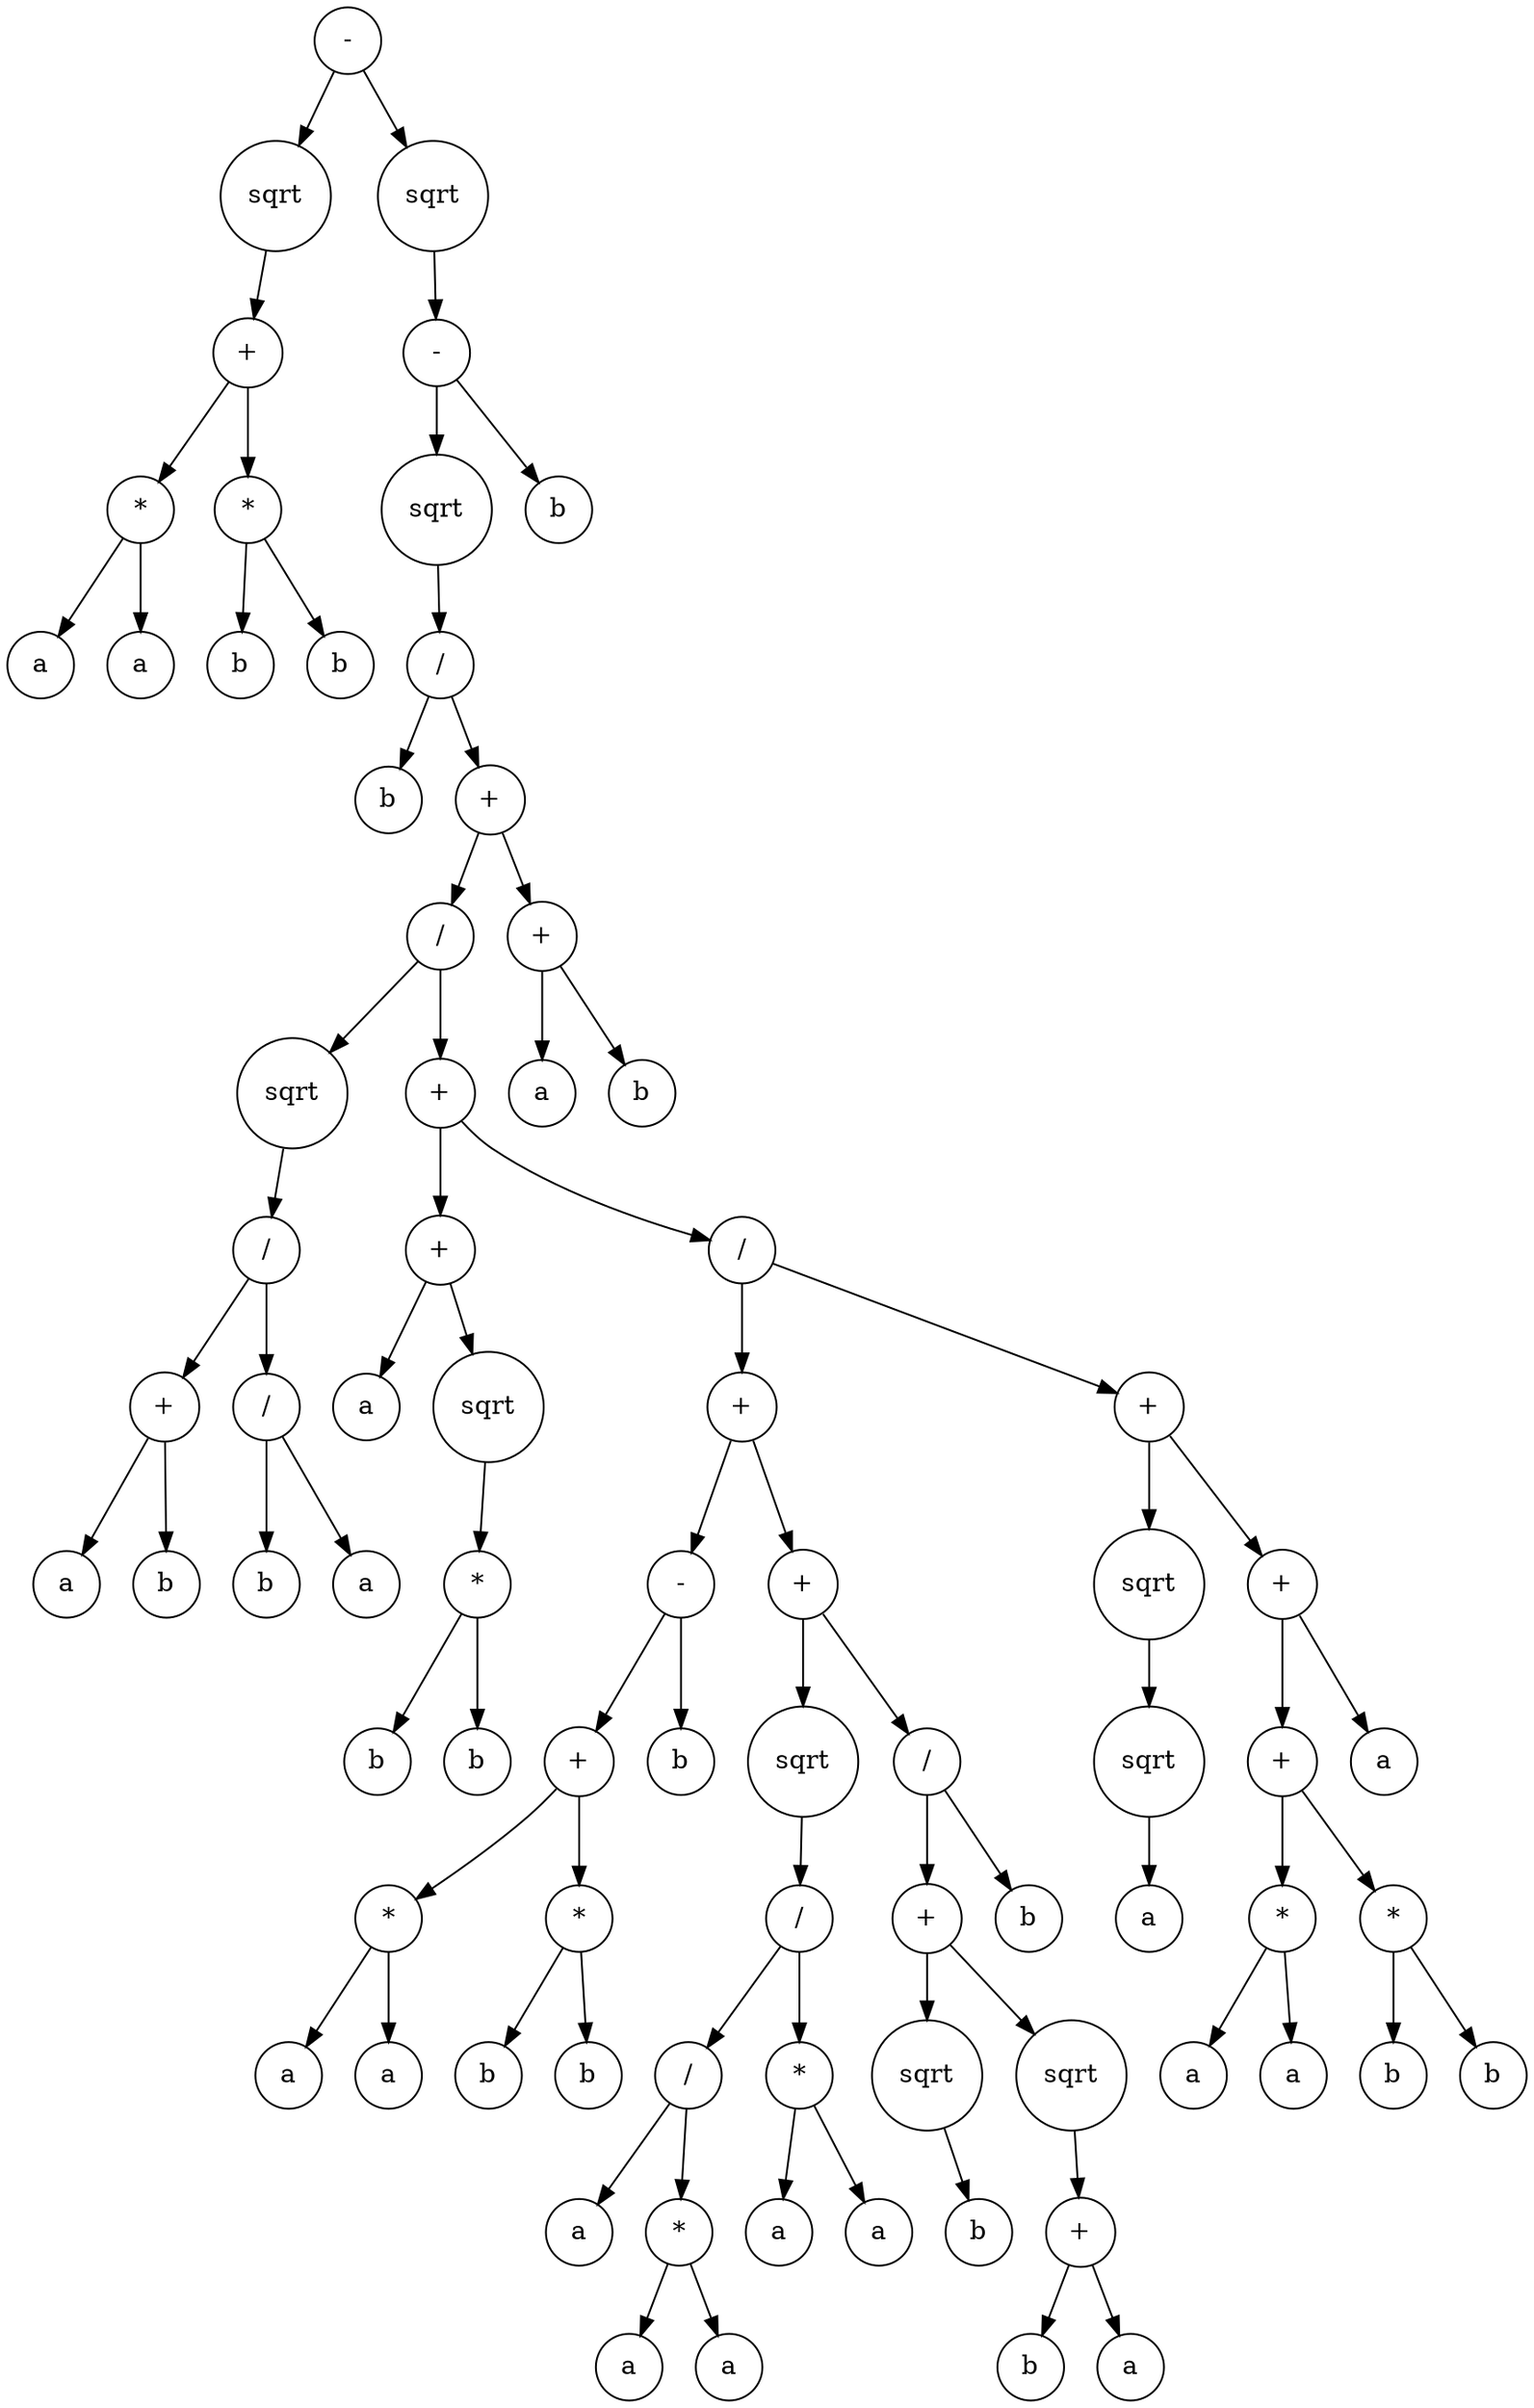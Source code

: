 digraph g {
graph [ordering=out];
node [shape=circle];
n[label = "-"];
n0[label = "sqrt"];
n00[label = "+"];
n000[label = "*"];
n0000[label = "a"];
n000 -> n0000;
n0001[label = "a"];
n000 -> n0001;
n00 -> n000;
n001[label = "*"];
n0010[label = "b"];
n001 -> n0010;
n0011[label = "b"];
n001 -> n0011;
n00 -> n001;
n0 -> n00;
n -> n0;
n1[label = "sqrt"];
n10[label = "-"];
n100[label = "sqrt"];
n1000[label = "/"];
n10000[label = "b"];
n1000 -> n10000;
n10001[label = "+"];
n100010[label = "/"];
n1000100[label = "sqrt"];
n10001000[label = "/"];
n100010000[label = "+"];
n1000100000[label = "a"];
n100010000 -> n1000100000;
n1000100001[label = "b"];
n100010000 -> n1000100001;
n10001000 -> n100010000;
n100010001[label = "/"];
n1000100010[label = "b"];
n100010001 -> n1000100010;
n1000100011[label = "a"];
n100010001 -> n1000100011;
n10001000 -> n100010001;
n1000100 -> n10001000;
n100010 -> n1000100;
n1000101[label = "+"];
n10001010[label = "+"];
n100010100[label = "a"];
n10001010 -> n100010100;
n100010101[label = "sqrt"];
n1000101010[label = "*"];
n10001010100[label = "b"];
n1000101010 -> n10001010100;
n10001010101[label = "b"];
n1000101010 -> n10001010101;
n100010101 -> n1000101010;
n10001010 -> n100010101;
n1000101 -> n10001010;
n10001011[label = "/"];
n100010110[label = "+"];
n1000101100[label = "-"];
n10001011000[label = "+"];
n100010110000[label = "*"];
n1000101100000[label = "a"];
n100010110000 -> n1000101100000;
n1000101100001[label = "a"];
n100010110000 -> n1000101100001;
n10001011000 -> n100010110000;
n100010110001[label = "*"];
n1000101100010[label = "b"];
n100010110001 -> n1000101100010;
n1000101100011[label = "b"];
n100010110001 -> n1000101100011;
n10001011000 -> n100010110001;
n1000101100 -> n10001011000;
n10001011001[label = "b"];
n1000101100 -> n10001011001;
n100010110 -> n1000101100;
n1000101101[label = "+"];
n10001011010[label = "sqrt"];
n100010110100[label = "/"];
n1000101101000[label = "/"];
n10001011010000[label = "a"];
n1000101101000 -> n10001011010000;
n10001011010001[label = "*"];
n100010110100010[label = "a"];
n10001011010001 -> n100010110100010;
n100010110100011[label = "a"];
n10001011010001 -> n100010110100011;
n1000101101000 -> n10001011010001;
n100010110100 -> n1000101101000;
n1000101101001[label = "*"];
n10001011010010[label = "a"];
n1000101101001 -> n10001011010010;
n10001011010011[label = "a"];
n1000101101001 -> n10001011010011;
n100010110100 -> n1000101101001;
n10001011010 -> n100010110100;
n1000101101 -> n10001011010;
n10001011011[label = "/"];
n100010110110[label = "+"];
n1000101101100[label = "sqrt"];
n10001011011000[label = "b"];
n1000101101100 -> n10001011011000;
n100010110110 -> n1000101101100;
n1000101101101[label = "sqrt"];
n10001011011010[label = "+"];
n100010110110100[label = "b"];
n10001011011010 -> n100010110110100;
n100010110110101[label = "a"];
n10001011011010 -> n100010110110101;
n1000101101101 -> n10001011011010;
n100010110110 -> n1000101101101;
n10001011011 -> n100010110110;
n100010110111[label = "b"];
n10001011011 -> n100010110111;
n1000101101 -> n10001011011;
n100010110 -> n1000101101;
n10001011 -> n100010110;
n100010111[label = "+"];
n1000101110[label = "sqrt"];
n10001011100[label = "sqrt"];
n100010111000[label = "a"];
n10001011100 -> n100010111000;
n1000101110 -> n10001011100;
n100010111 -> n1000101110;
n1000101111[label = "+"];
n10001011110[label = "+"];
n100010111100[label = "*"];
n1000101111000[label = "a"];
n100010111100 -> n1000101111000;
n1000101111001[label = "a"];
n100010111100 -> n1000101111001;
n10001011110 -> n100010111100;
n100010111101[label = "*"];
n1000101111010[label = "b"];
n100010111101 -> n1000101111010;
n1000101111011[label = "b"];
n100010111101 -> n1000101111011;
n10001011110 -> n100010111101;
n1000101111 -> n10001011110;
n10001011111[label = "a"];
n1000101111 -> n10001011111;
n100010111 -> n1000101111;
n10001011 -> n100010111;
n1000101 -> n10001011;
n100010 -> n1000101;
n10001 -> n100010;
n100011[label = "+"];
n1000110[label = "a"];
n100011 -> n1000110;
n1000111[label = "b"];
n100011 -> n1000111;
n10001 -> n100011;
n1000 -> n10001;
n100 -> n1000;
n10 -> n100;
n101[label = "b"];
n10 -> n101;
n1 -> n10;
n -> n1;
}
